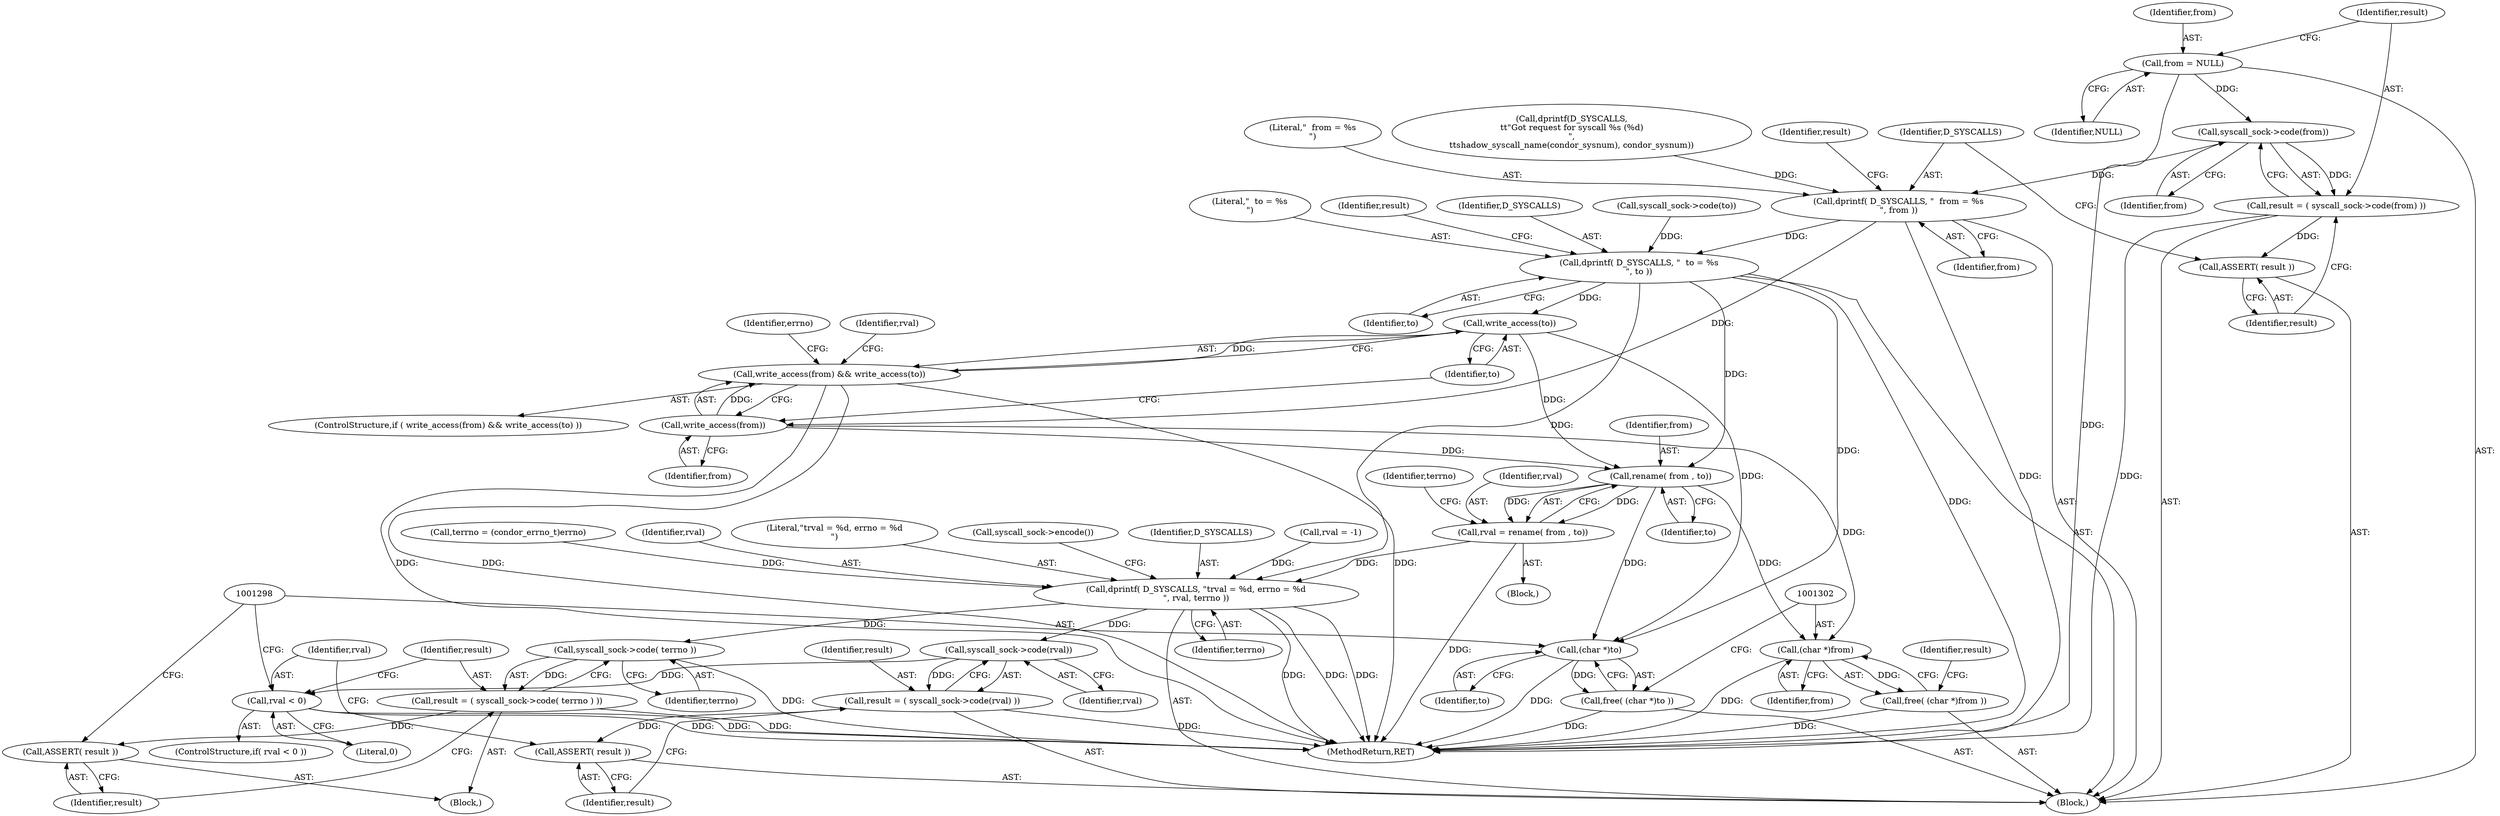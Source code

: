 digraph "0_htcondor_5e5571d1a431eb3c61977b6dd6ec90186ef79867_4@pointer" {
"1001221" [label="(Call,syscall_sock->code(from))"];
"1001216" [label="(Call,from = NULL)"];
"1001219" [label="(Call,result = ( syscall_sock->code(from) ))"];
"1001223" [label="(Call,ASSERT( result ))"];
"1001225" [label="(Call,dprintf( D_SYSCALLS, \"  from = %s\n\", from ))"];
"1001235" [label="(Call,dprintf( D_SYSCALLS, \"  to = %s\n\", to ))"];
"1001248" [label="(Call,write_access(to))"];
"1001245" [label="(Call,write_access(from) && write_access(to))"];
"1001256" [label="(Call,rename( from , to))"];
"1001254" [label="(Call,rval = rename( from , to))"];
"1001273" [label="(Call,dprintf( D_SYSCALLS, \"\trval = %d, errno = %d\n\", rval, terrno ))"];
"1001281" [label="(Call,syscall_sock->code(rval))"];
"1001279" [label="(Call,result = ( syscall_sock->code(rval) ))"];
"1001283" [label="(Call,ASSERT( result ))"];
"1001286" [label="(Call,rval < 0)"];
"1001292" [label="(Call,syscall_sock->code( terrno ))"];
"1001290" [label="(Call,result = ( syscall_sock->code( terrno ) ))"];
"1001294" [label="(Call,ASSERT( result ))"];
"1001297" [label="(Call,(char *)to)"];
"1001296" [label="(Call,free( (char *)to ))"];
"1001301" [label="(Call,(char *)from)"];
"1001300" [label="(Call,free( (char *)from ))"];
"1001246" [label="(Call,write_access(from))"];
"1001252" [label="(Identifier,errno)"];
"1001288" [label="(Literal,0)"];
"1001222" [label="(Identifier,from)"];
"1001248" [label="(Call,write_access(to))"];
"1001281" [label="(Call,syscall_sock->code(rval))"];
"1001217" [label="(Identifier,from)"];
"1001289" [label="(Block,)"];
"1001296" [label="(Call,free( (char *)to ))"];
"1001279" [label="(Call,result = ( syscall_sock->code(rval) ))"];
"1001257" [label="(Identifier,from)"];
"1001285" [label="(ControlStructure,if( rval < 0 ))"];
"1001305" [label="(Identifier,result)"];
"1001220" [label="(Identifier,result)"];
"1001276" [label="(Identifier,rval)"];
"1001236" [label="(Identifier,D_SYSCALLS)"];
"1001278" [label="(Call,syscall_sock->encode())"];
"1001291" [label="(Identifier,result)"];
"1001303" [label="(Identifier,from)"];
"1001294" [label="(Call,ASSERT( result ))"];
"1001258" [label="(Identifier,to)"];
"1001227" [label="(Literal,\"  from = %s\n\")"];
"1001300" [label="(Call,free( (char *)from ))"];
"1001295" [label="(Identifier,result)"];
"1000224" [label="(Call,dprintf(D_SYSCALLS,\n\t\t\"Got request for syscall %s (%d)\n\",\n\t\tshadow_syscall_name(condor_sysnum), condor_sysnum))"];
"1001230" [label="(Identifier,result)"];
"1001274" [label="(Identifier,D_SYSCALLS)"];
"1001256" [label="(Call,rename( from , to))"];
"1001244" [label="(ControlStructure,if ( write_access(from) && write_access(to) ))"];
"1001225" [label="(Call,dprintf( D_SYSCALLS, \"  from = %s\n\", from ))"];
"1001231" [label="(Call,syscall_sock->code(to))"];
"1001293" [label="(Identifier,terrno)"];
"1001282" [label="(Identifier,rval)"];
"1001286" [label="(Call,rval < 0)"];
"1001237" [label="(Literal,\"  to = %s\n\")"];
"1001290" [label="(Call,result = ( syscall_sock->code( terrno ) ))"];
"1001224" [label="(Identifier,result)"];
"1001223" [label="(Call,ASSERT( result ))"];
"1001261" [label="(Call,rval = -1)"];
"1001284" [label="(Identifier,result)"];
"1001277" [label="(Identifier,terrno)"];
"1001238" [label="(Identifier,to)"];
"1001287" [label="(Identifier,rval)"];
"1001280" [label="(Identifier,result)"];
"1001299" [label="(Identifier,to)"];
"1001246" [label="(Call,write_access(from))"];
"1001245" [label="(Call,write_access(from) && write_access(to))"];
"1001262" [label="(Identifier,rval)"];
"1001273" [label="(Call,dprintf( D_SYSCALLS, \"\trval = %d, errno = %d\n\", rval, terrno ))"];
"1001216" [label="(Call,from = NULL)"];
"1001250" [label="(Block,)"];
"1001292" [label="(Call,syscall_sock->code( terrno ))"];
"1001226" [label="(Identifier,D_SYSCALLS)"];
"1001228" [label="(Identifier,from)"];
"1001283" [label="(Call,ASSERT( result ))"];
"1001247" [label="(Identifier,from)"];
"1001218" [label="(Identifier,NULL)"];
"1001235" [label="(Call,dprintf( D_SYSCALLS, \"  to = %s\n\", to ))"];
"1001240" [label="(Identifier,result)"];
"1001254" [label="(Call,rval = rename( from , to))"];
"1001301" [label="(Call,(char *)from)"];
"1001221" [label="(Call,syscall_sock->code(from))"];
"1001249" [label="(Identifier,to)"];
"1001297" [label="(Call,(char *)to)"];
"1001268" [label="(Call,terrno = (condor_errno_t)errno)"];
"1001210" [label="(Block,)"];
"1001255" [label="(Identifier,rval)"];
"1001275" [label="(Literal,\"\trval = %d, errno = %d\n\")"];
"1001269" [label="(Identifier,terrno)"];
"1002472" [label="(MethodReturn,RET)"];
"1001219" [label="(Call,result = ( syscall_sock->code(from) ))"];
"1001221" -> "1001219"  [label="AST: "];
"1001221" -> "1001222"  [label="CFG: "];
"1001222" -> "1001221"  [label="AST: "];
"1001219" -> "1001221"  [label="CFG: "];
"1001221" -> "1001219"  [label="DDG: "];
"1001216" -> "1001221"  [label="DDG: "];
"1001221" -> "1001225"  [label="DDG: "];
"1001216" -> "1001210"  [label="AST: "];
"1001216" -> "1001218"  [label="CFG: "];
"1001217" -> "1001216"  [label="AST: "];
"1001218" -> "1001216"  [label="AST: "];
"1001220" -> "1001216"  [label="CFG: "];
"1001216" -> "1002472"  [label="DDG: "];
"1001219" -> "1001210"  [label="AST: "];
"1001220" -> "1001219"  [label="AST: "];
"1001224" -> "1001219"  [label="CFG: "];
"1001219" -> "1002472"  [label="DDG: "];
"1001219" -> "1001223"  [label="DDG: "];
"1001223" -> "1001210"  [label="AST: "];
"1001223" -> "1001224"  [label="CFG: "];
"1001224" -> "1001223"  [label="AST: "];
"1001226" -> "1001223"  [label="CFG: "];
"1001225" -> "1001210"  [label="AST: "];
"1001225" -> "1001228"  [label="CFG: "];
"1001226" -> "1001225"  [label="AST: "];
"1001227" -> "1001225"  [label="AST: "];
"1001228" -> "1001225"  [label="AST: "];
"1001230" -> "1001225"  [label="CFG: "];
"1001225" -> "1002472"  [label="DDG: "];
"1000224" -> "1001225"  [label="DDG: "];
"1001225" -> "1001235"  [label="DDG: "];
"1001225" -> "1001246"  [label="DDG: "];
"1001235" -> "1001210"  [label="AST: "];
"1001235" -> "1001238"  [label="CFG: "];
"1001236" -> "1001235"  [label="AST: "];
"1001237" -> "1001235"  [label="AST: "];
"1001238" -> "1001235"  [label="AST: "];
"1001240" -> "1001235"  [label="CFG: "];
"1001235" -> "1002472"  [label="DDG: "];
"1001231" -> "1001235"  [label="DDG: "];
"1001235" -> "1001248"  [label="DDG: "];
"1001235" -> "1001256"  [label="DDG: "];
"1001235" -> "1001273"  [label="DDG: "];
"1001235" -> "1001297"  [label="DDG: "];
"1001248" -> "1001245"  [label="AST: "];
"1001248" -> "1001249"  [label="CFG: "];
"1001249" -> "1001248"  [label="AST: "];
"1001245" -> "1001248"  [label="CFG: "];
"1001248" -> "1001245"  [label="DDG: "];
"1001248" -> "1001256"  [label="DDG: "];
"1001248" -> "1001297"  [label="DDG: "];
"1001245" -> "1001244"  [label="AST: "];
"1001245" -> "1001246"  [label="CFG: "];
"1001246" -> "1001245"  [label="AST: "];
"1001252" -> "1001245"  [label="CFG: "];
"1001262" -> "1001245"  [label="CFG: "];
"1001245" -> "1002472"  [label="DDG: "];
"1001245" -> "1002472"  [label="DDG: "];
"1001245" -> "1002472"  [label="DDG: "];
"1001246" -> "1001245"  [label="DDG: "];
"1001256" -> "1001254"  [label="AST: "];
"1001256" -> "1001258"  [label="CFG: "];
"1001257" -> "1001256"  [label="AST: "];
"1001258" -> "1001256"  [label="AST: "];
"1001254" -> "1001256"  [label="CFG: "];
"1001256" -> "1001254"  [label="DDG: "];
"1001256" -> "1001254"  [label="DDG: "];
"1001246" -> "1001256"  [label="DDG: "];
"1001256" -> "1001297"  [label="DDG: "];
"1001256" -> "1001301"  [label="DDG: "];
"1001254" -> "1001250"  [label="AST: "];
"1001255" -> "1001254"  [label="AST: "];
"1001269" -> "1001254"  [label="CFG: "];
"1001254" -> "1002472"  [label="DDG: "];
"1001254" -> "1001273"  [label="DDG: "];
"1001273" -> "1001210"  [label="AST: "];
"1001273" -> "1001277"  [label="CFG: "];
"1001274" -> "1001273"  [label="AST: "];
"1001275" -> "1001273"  [label="AST: "];
"1001276" -> "1001273"  [label="AST: "];
"1001277" -> "1001273"  [label="AST: "];
"1001278" -> "1001273"  [label="CFG: "];
"1001273" -> "1002472"  [label="DDG: "];
"1001273" -> "1002472"  [label="DDG: "];
"1001273" -> "1002472"  [label="DDG: "];
"1001261" -> "1001273"  [label="DDG: "];
"1001268" -> "1001273"  [label="DDG: "];
"1001273" -> "1001281"  [label="DDG: "];
"1001273" -> "1001292"  [label="DDG: "];
"1001281" -> "1001279"  [label="AST: "];
"1001281" -> "1001282"  [label="CFG: "];
"1001282" -> "1001281"  [label="AST: "];
"1001279" -> "1001281"  [label="CFG: "];
"1001281" -> "1001279"  [label="DDG: "];
"1001281" -> "1001286"  [label="DDG: "];
"1001279" -> "1001210"  [label="AST: "];
"1001280" -> "1001279"  [label="AST: "];
"1001284" -> "1001279"  [label="CFG: "];
"1001279" -> "1002472"  [label="DDG: "];
"1001279" -> "1001283"  [label="DDG: "];
"1001283" -> "1001210"  [label="AST: "];
"1001283" -> "1001284"  [label="CFG: "];
"1001284" -> "1001283"  [label="AST: "];
"1001287" -> "1001283"  [label="CFG: "];
"1001286" -> "1001285"  [label="AST: "];
"1001286" -> "1001288"  [label="CFG: "];
"1001287" -> "1001286"  [label="AST: "];
"1001288" -> "1001286"  [label="AST: "];
"1001291" -> "1001286"  [label="CFG: "];
"1001298" -> "1001286"  [label="CFG: "];
"1001286" -> "1002472"  [label="DDG: "];
"1001286" -> "1002472"  [label="DDG: "];
"1001292" -> "1001290"  [label="AST: "];
"1001292" -> "1001293"  [label="CFG: "];
"1001293" -> "1001292"  [label="AST: "];
"1001290" -> "1001292"  [label="CFG: "];
"1001292" -> "1002472"  [label="DDG: "];
"1001292" -> "1001290"  [label="DDG: "];
"1001290" -> "1001289"  [label="AST: "];
"1001291" -> "1001290"  [label="AST: "];
"1001295" -> "1001290"  [label="CFG: "];
"1001290" -> "1002472"  [label="DDG: "];
"1001290" -> "1001294"  [label="DDG: "];
"1001294" -> "1001289"  [label="AST: "];
"1001294" -> "1001295"  [label="CFG: "];
"1001295" -> "1001294"  [label="AST: "];
"1001298" -> "1001294"  [label="CFG: "];
"1001297" -> "1001296"  [label="AST: "];
"1001297" -> "1001299"  [label="CFG: "];
"1001298" -> "1001297"  [label="AST: "];
"1001299" -> "1001297"  [label="AST: "];
"1001296" -> "1001297"  [label="CFG: "];
"1001297" -> "1002472"  [label="DDG: "];
"1001297" -> "1001296"  [label="DDG: "];
"1001296" -> "1001210"  [label="AST: "];
"1001302" -> "1001296"  [label="CFG: "];
"1001296" -> "1002472"  [label="DDG: "];
"1001301" -> "1001300"  [label="AST: "];
"1001301" -> "1001303"  [label="CFG: "];
"1001302" -> "1001301"  [label="AST: "];
"1001303" -> "1001301"  [label="AST: "];
"1001300" -> "1001301"  [label="CFG: "];
"1001301" -> "1002472"  [label="DDG: "];
"1001301" -> "1001300"  [label="DDG: "];
"1001246" -> "1001301"  [label="DDG: "];
"1001300" -> "1001210"  [label="AST: "];
"1001305" -> "1001300"  [label="CFG: "];
"1001300" -> "1002472"  [label="DDG: "];
"1001246" -> "1001247"  [label="CFG: "];
"1001247" -> "1001246"  [label="AST: "];
"1001249" -> "1001246"  [label="CFG: "];
}
